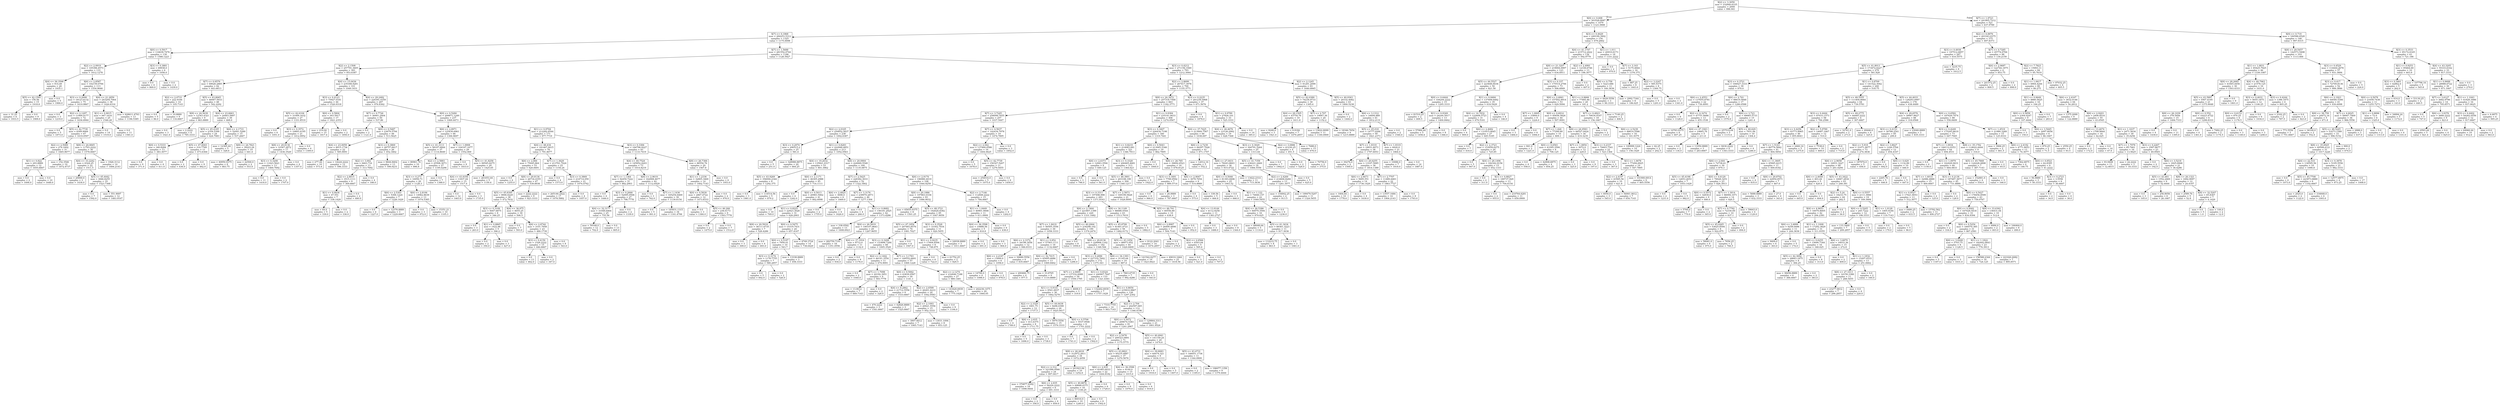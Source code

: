 digraph Tree {
node [shape=box] ;
0 [label="X[2] <= 3.3059\nmse = 332840.6335\nsamples = 2000\nvalue = 996.941"] ;
1 [label="X[0] <= 0.608\nmse = 303528.8087\nsamples = 1479\nvalue = 1123.3908"] ;
0 -> 1 [labeldistance=2.5, labelangle=45, headlabel="True"] ;
2 [label="X[7] <= 0.1868\nmse = 284253.5312\nsamples = 1325\nvalue = 1175.0098"] ;
1 -> 2 ;
3 [label="X[0] <= 0.5917\nmse = 116639.7476\nsamples = 139\nvalue = 1588.1223"] ;
2 -> 3 ;
4 [label="X[2] <= 2.0919\nmse = 105396.4573\nsamples = 133\nvalue = 1612.1278"] ;
3 -> 4 ;
5 [label="X[4] <= 36.3598\nmse = 914.49\nsamples = 20\nvalue = 1935.1"] ;
4 -> 5 ;
6 [label="X[5] <= 42.1595\nmse = 156.56\nsamples = 15\nvalue = 1918.8"] ;
5 -> 6 ;
7 [label="mse = 31.25\nsamples = 6\nvalue = 1933.5"] ;
6 -> 7 ;
8 [label="mse = 0.0\nsamples = 9\nvalue = 1909.0"] ;
6 -> 8 ;
9 [label="mse = 0.0\nsamples = 5\nvalue = 1984.0"] ;
5 -> 9 ;
10 [label="X[6] <= 2.8587\nmse = 102159.0784\nsamples = 113\nvalue = 1554.9646"] ;
4 -> 10 ;
11 [label="X[3] <= 0.2008\nmse = 18123.6132\nsamples = 75\nvalue = 1619.9867"] ;
10 -> 11 ;
12 [label="mse = 0.0\nsamples = 3\nvalue = 1219.0"] ;
11 -> 12 ;
13 [label="X[2] <= 2.1297\nmse = 11900.0177\nsamples = 72\nvalue = 1636.6944"] ;
11 -> 13 ;
14 [label="mse = 0.0\nsamples = 5\nvalue = 1873.0"] ;
13 -> 14 ;
15 [label="X[5] <= 42.7739\nmse = 8309.9069\nsamples = 67\nvalue = 1619.0597"] ;
13 -> 15 ;
16 [label="X[2] <= 2.5089\nmse = 274.1602\nsamples = 31\nvalue = 1665.9677"] ;
15 -> 16 ;
17 [label="X[1] <= 0.822\nmse = 293.8889\nsamples = 12\nvalue = 1655.6667"] ;
16 -> 17 ;
18 [label="mse = 0.0\nsamples = 2\nvalue = 1694.0"] ;
17 -> 18 ;
19 [label="mse = 0.0\nsamples = 10\nvalue = 1648.0"] ;
17 -> 19 ;
20 [label="mse = 152.3546\nsamples = 19\nvalue = 1672.4737"] ;
16 -> 20 ;
21 [label="X[8] <= 24.0845\nmse = 11703.2222\nsamples = 36\nvalue = 1578.6667"] ;
15 -> 21 ;
22 [label="X[4] <= 33.2242\nmse = 6324.25\nsamples = 22\nvalue = 1511.5"] ;
21 -> 22 ;
23 [label="mse = 20000.0\nsamples = 3\nvalue = 1434.0"] ;
22 -> 23 ;
24 [label="X[5] <= 45.4042\nmse = 3066.8255\nsamples = 19\nvalue = 1523.7368"] ;
22 -> 24 ;
25 [label="mse = 0.0\nsamples = 7\nvalue = 1592.0"] ;
24 -> 25 ;
26 [label="mse = 551.9097\nsamples = 12\nvalue = 1483.9167"] ;
24 -> 26 ;
27 [label="mse = 1926.3112\nsamples = 14\nvalue = 1684.2143"] ;
21 -> 27 ;
28 [label="X[4] <= 21.2859\nmse = 243204.7064\nsamples = 38\nvalue = 1426.6316"] ;
10 -> 28 ;
29 [label="X[1] <= 0.9015\nmse = 947.1616\nsamples = 25\nvalue = 1546.28"] ;
28 -> 29 ;
30 [label="mse = 0.0\nsamples = 14\nvalue = 1519.0"] ;
29 -> 30 ;
31 [label="mse = 0.0\nsamples = 11\nvalue = 1581.0"] ;
29 -> 31 ;
32 [label="mse = 628611.4793\nsamples = 13\nvalue = 1196.5385"] ;
28 -> 32 ;
33 [label="X[3] <= 0.3881\nmse = 69938.0\nsamples = 6\nvalue = 1056.0"] ;
3 -> 33 ;
34 [label="mse = 0.0\nsamples = 4\nvalue = 869.0"] ;
33 -> 34 ;
35 [label="mse = 0.0\nsamples = 2\nvalue = 1430.0"] ;
33 -> 35 ;
36 [label="X[7] <= 1.5688\nmse = 281552.0744\nsamples = 1186\nvalue = 1126.5927"] ;
2 -> 36 ;
37 [label="X[2] <= 2.1508\nmse = 257791.3605\nsamples = 393\nvalue = 953.6387"] ;
36 -> 37 ;
38 [label="X[7] <= 0.9579\nmse = 69026.2885\nsamples = 62\nvalue = 443.6613"] ;
37 -> 38 ;
39 [label="X[2] <= 2.0733\nmse = 222.9184\nsamples = 14\nvalue = 105.7143"] ;
38 -> 39 ;
40 [label="mse = 0.0\nsamples = 5\nvalue = 86.0"] ;
39 -> 40 ;
41 [label="mse = 10.8889\nsamples = 9\nvalue = 116.6667"] ;
39 -> 41 ;
42 [label="X[5] <= 43.8065\nmse = 46067.5933\nsamples = 48\nvalue = 542.2292"] ;
38 -> 42 ;
43 [label="X[8] <= 24.5639\nmse = 12343.4321\nsamples = 9\nvalue = 863.8889"] ;
42 -> 43 ;
44 [label="mse = 0.0\nsamples = 3\nvalue = 1021.0"] ;
43 -> 44 ;
45 [label="mse = 2.2222\nsamples = 6\nvalue = 785.3333"] ;
43 -> 45 ;
46 [label="X[4] <= 23.6663\nmse = 24463.5897\nsamples = 39\nvalue = 468.0"] ;
42 -> 46 ;
47 [label="X[5] <= 45.4185\nmse = 2354.5399\nsamples = 24\nvalue = 424.7083"] ;
46 -> 47 ;
48 [label="X[0] <= 0.5333\nmse = 340.8284\nsamples = 13\nvalue = 383.3077"] ;
47 -> 48 ;
49 [label="mse = 0.0\nsamples = 9\nvalue = 371.0"] ;
48 -> 49 ;
50 [label="mse = 0.0\nsamples = 4\nvalue = 411.0"] ;
48 -> 50 ;
51 [label="X[5] <= 47.6043\nmse = 314.7769\nsamples = 11\nvalue = 473.6364"] ;
47 -> 51 ;
52 [label="mse = 0.0\nsamples = 2\nvalue = 436.0"] ;
51 -> 52 ;
53 [label="mse = 0.0\nsamples = 9\nvalue = 482.0"] ;
51 -> 53 ;
54 [label="X[6] <= 2.1733\nmse = 52041.5289\nsamples = 15\nvalue = 537.2667"] ;
46 -> 54 ;
55 [label="mse = 12365.44\nsamples = 5\nvalue = 328.6"] ;
54 -> 55 ;
56 [label="X[8] <= 24.7821\nmse = 39223.24\nsamples = 10\nvalue = 641.6"] ;
54 -> 56 ;
57 [label="mse = 40950.9375\nsamples = 8\nvalue = 663.75"] ;
56 -> 57 ;
58 [label="mse = 22500.0\nsamples = 2\nvalue = 553.0"] ;
56 -> 58 ;
59 [label="X[4] <= 15.0436\nmse = 235308.9281\nsamples = 331\nvalue = 1049.1631"] ;
37 -> 59 ;
60 [label="X[3] <= 0.4123\nmse = 75927.0181\nsamples = 44\nvalue = 1520.9318"] ;
59 -> 60 ;
61 [label="X[5] <= 42.6104\nmse = 31009.1632\nsamples = 27\nvalue = 1331.8519"] ;
60 -> 61 ;
62 [label="mse = 0.0\nsamples = 6\nvalue = 1051.0"] ;
61 -> 62 ;
63 [label="X[3] <= 0.3572\nmse = 10893.4195\nsamples = 21\nvalue = 1412.0952"] ;
61 -> 63 ;
64 [label="X[8] <= 29.8136\nmse = 10367.2872\nsamples = 17\nvalue = 1436.3529"] ;
63 -> 64 ;
65 [label="X[3] <= 0.3208\nmse = 11023.5621\nsamples = 13\nvalue = 1460.7692"] ;
64 -> 65 ;
66 [label="mse = 0.0\nsamples = 11\nvalue = 1416.0"] ;
65 -> 66 ;
67 [label="mse = 0.0\nsamples = 2\nvalue = 1707.0"] ;
65 -> 67 ;
68 [label="mse = 0.0\nsamples = 4\nvalue = 1357.0"] ;
64 -> 68 ;
69 [label="mse = 0.0\nsamples = 4\nvalue = 1309.0"] ;
63 -> 69 ;
70 [label="X[0] <= 0.5804\nmse = 303.5917\nsamples = 17\nvalue = 1821.2353"] ;
60 -> 70 ;
71 [label="mse = 219.04\nsamples = 15\nvalue = 1817.4"] ;
70 -> 71 ;
72 [label="mse = 0.0\nsamples = 2\nvalue = 1850.0"] ;
70 -> 72 ;
73 [label="X[4] <= 29.2482\nmse = 220391.0359\nsamples = 287\nvalue = 976.8362"] ;
59 -> 73 ;
74 [label="X[7] <= 0.7726\nmse = 36901.2404\nsamples = 50\nvalue = 537.86"] ;
73 -> 74 ;
75 [label="mse = 0.0\nsamples = 2\nvalue = 1121.0"] ;
74 -> 75 ;
76 [label="X[0] <= 0.5487\nmse = 23679.5794\nsamples = 48\nvalue = 513.5625"] ;
74 -> 76 ;
77 [label="X[4] <= 23.0059\nmse = 8015.1736\nsamples = 22\nvalue = 585.9091"] ;
76 -> 77 ;
78 [label="mse = 277.44\nsamples = 10\nvalue = 573.4"] ;
77 -> 78 ;
79 [label="mse = 14224.2222\nsamples = 12\nvalue = 596.3333"] ;
77 -> 79 ;
80 [label="X[3] <= 0.3869\nmse = 28757.8417\nsamples = 26\nvalue = 452.3462"] ;
76 -> 80 ;
81 [label="X[2] <= 3.002\nmse = 9463.716\nsamples = 13\nvalue = 313.7692"] ;
80 -> 81 ;
82 [label="X[2] <= 2.8815\nmse = 3515.1111\nsamples = 9\nvalue = 369.6667"] ;
81 -> 82 ;
83 [label="X[1] <= 0.9436\nmse = 47.551\nsamples = 7\nvalue = 338.1429"] ;
82 -> 83 ;
84 [label="mse = 64.0\nsamples = 5\nvalue = 339.0"] ;
83 -> 84 ;
85 [label="mse = 0.0\nsamples = 2\nvalue = 336.0"] ;
83 -> 85 ;
86 [label="mse = 0.0\nsamples = 2\nvalue = 480.0"] ;
82 -> 86 ;
87 [label="mse = 0.0\nsamples = 4\nvalue = 188.0"] ;
81 -> 87 ;
88 [label="mse = 9644.8402\nsamples = 13\nvalue = 590.9231"] ;
80 -> 88 ;
89 [label="X[0] <= 0.5284\nmse = 209871.1249\nsamples = 237\nvalue = 1069.4473"] ;
73 -> 89 ;
90 [label="X[6] <= 2.8971\nmse = 125430.6961\nsamples = 66\nvalue = 1306.9697"] ;
89 -> 90 ;
91 [label="X[5] <= 41.3113\nmse = 58107.6844\nsamples = 37\nvalue = 1114.8649"] ;
90 -> 91 ;
92 [label="mse = 80961.76\nsamples = 10\nvalue = 896.8"] ;
91 -> 92 ;
93 [label="X[2] <= 2.5883\nmse = 25508.3073\nsamples = 27\nvalue = 1195.6296"] ;
91 -> 93 ;
94 [label="X[3] <= 0.273\nmse = 16950.71\nsamples = 20\nvalue = 1128.3"] ;
93 -> 94 ;
95 [label="X[6] <= 2.5303\nmse = 5306.1224\nsamples = 7\nvalue = 1228.1429"] ;
94 -> 95 ;
96 [label="mse = 0.0\nsamples = 4\nvalue = 1227.0"] ;
95 -> 96 ;
97 [label="mse = 12376.8889\nsamples = 3\nvalue = 1229.6667"] ;
95 -> 97 ;
98 [label="X[6] <= 2.8106\nmse = 14962.8639\nsamples = 13\nvalue = 1074.5385"] ;
94 -> 98 ;
99 [label="mse = 0.0\nsamples = 3\nvalue = 972.0"] ;
98 -> 99 ;
100 [label="mse = 15351.21\nsamples = 10\nvalue = 1105.3"] ;
98 -> 100 ;
101 [label="mse = 0.0\nsamples = 7\nvalue = 1388.0"] ;
93 -> 101 ;
102 [label="X[7] <= 1.0908\nmse = 104167.1677\nsamples = 29\nvalue = 1552.069"] ;
90 -> 102 ;
103 [label="mse = 0.0\nsamples = 9\nvalue = 1833.0"] ;
102 -> 103 ;
104 [label="X[5] <= 41.8258\nmse = 99545.6275\nsamples = 20\nvalue = 1425.65"] ;
102 -> 104 ;
105 [label="X[4] <= 43.9356\nmse = 11837.44\nsamples = 15\nvalue = 1517.4"] ;
104 -> 105 ;
106 [label="mse = 0.0\nsamples = 12\nvalue = 1463.0"] ;
105 -> 106 ;
107 [label="mse = 0.0\nsamples = 3\nvalue = 1735.0"] ;
105 -> 107 ;
108 [label="mse = 261653.44\nsamples = 5\nvalue = 1150.4"] ;
104 -> 108 ;
109 [label="X[1] <= 0.9704\nmse = 212282.8544\nsamples = 171\nvalue = 977.7719"] ;
89 -> 109 ;
110 [label="X[4] <= 48.434\nmse = 181467.0015\nsamples = 78\nvalue = 791.8077"] ;
109 -> 110 ;
111 [label="X[6] <= 2.866\nmse = 75045.864\nsamples = 53\nvalue = 620.8491"] ;
110 -> 111 ;
112 [label="mse = 0.0\nsamples = 6\nvalue = 1255.0"] ;
111 -> 112 ;
113 [label="X[8] <= 29.8136\nmse = 26734.4355\nsamples = 47\nvalue = 539.8936"] ;
111 -> 113 ;
114 [label="X[5] <= 45.8395\nmse = 9006.0229\nsamples = 38\nvalue = 472.7632"] ;
113 -> 114 ;
115 [label="X[3] <= 0.3109\nmse = 5047.6875\nsamples = 8\nvalue = 346.25"] ;
114 -> 115 ;
116 [label="mse = 0.0\nsamples = 3\nvalue = 263.0"] ;
115 -> 116 ;
117 [label="X[1] <= 0.8865\nmse = 1422.96\nsamples = 5\nvalue = 396.2"] ;
115 -> 117 ;
118 [label="mse = 0.0\nsamples = 2\nvalue = 350.0"] ;
117 -> 118 ;
119 [label="mse = 0.0\nsamples = 3\nvalue = 427.0"] ;
117 -> 119 ;
120 [label="X[4] <= 36.975\nmse = 4655.25\nsamples = 30\nvalue = 506.5"] ;
114 -> 120 ;
121 [label="mse = 0.0\nsamples = 7\nvalue = 593.0"] ;
120 -> 121 ;
122 [label="X[6] <= 2.8744\nmse = 3101.7958\nsamples = 23\nvalue = 480.1739"] ;
120 -> 122 ;
123 [label="X[3] <= 0.4159\nmse = 1528.2222\nsamples = 15\nvalue = 446.6667"] ;
122 -> 123 ;
124 [label="mse = 0.0\nsamples = 13\nvalue = 462.0"] ;
123 -> 124 ;
125 [label="mse = 0.0\nsamples = 2\nvalue = 347.0"] ;
123 -> 125 ;
126 [label="mse = 0.0\nsamples = 8\nvalue = 543.0"] ;
122 -> 126 ;
127 [label="mse = 2222.2222\nsamples = 9\nvalue = 823.3333"] ;
113 -> 127 ;
128 [label="X[7] <= 1.3629\nmse = 213761.7024\nsamples = 25\nvalue = 1154.24"] ;
110 -> 128 ;
129 [label="mse = 0.0\nsamples = 4\nvalue = 1573.0"] ;
128 -> 129 ;
130 [label="X[3] <= 0.3869\nmse = 214714.059\nsamples = 21\nvalue = 1074.4762"] ;
128 -> 130 ;
131 [label="mse = 265146.2422\nsamples = 17\nvalue = 1078.5882"] ;
130 -> 131 ;
132 [label="mse = 0.0\nsamples = 4\nvalue = 1057.0"] ;
130 -> 132 ;
133 [label="X[3] <= 0.3384\nmse = 184796.9227\nsamples = 93\nvalue = 1133.7419"] ;
109 -> 133 ;
134 [label="X[4] <= 40.7524\nmse = 145952.4203\nsamples = 73\nvalue = 1014.8219"] ;
133 -> 134 ;
135 [label="X[7] <= 1.1364\nmse = 92450.7222\nsamples = 31\nvalue = 882.2903"] ;
134 -> 135 ;
136 [label="mse = 0.0\nsamples = 4\nvalue = 1446.0"] ;
135 -> 136 ;
137 [label="X[3] <= 0.2666\nmse = 52095.9506\nsamples = 27\nvalue = 798.7778"] ;
135 -> 137 ;
138 [label="X[4] <= 32.3177\nmse = 31048.6464\nsamples = 25\nvalue = 755.56"] ;
137 -> 138 ;
139 [label="mse = 59168.0\nsamples = 12\nvalue = 702.0"] ;
138 -> 139 ;
140 [label="mse = 0.0\nsamples = 13\nvalue = 805.0"] ;
138 -> 140 ;
141 [label="mse = 0.0\nsamples = 2\nvalue = 1339.0"] ;
137 -> 141 ;
142 [label="X[6] <= 2.9619\nmse = 162908.4677\nsamples = 42\nvalue = 1112.6429"] ;
134 -> 142 ;
143 [label="mse = 0.0\nsamples = 3\nvalue = 762.0"] ;
142 -> 143 ;
144 [label="X[7] <= 1.1436\nmse = 165254.6469\nsamples = 39\nvalue = 1139.6154"] ;
142 -> 144 ;
145 [label="mse = 0.0\nsamples = 5\nvalue = 991.0"] ;
144 -> 145 ;
146 [label="mse = 185831.1315\nsamples = 34\nvalue = 1161.4706"] ;
144 -> 146 ;
147 [label="X[8] <= 26.7366\nmse = 86554.76\nsamples = 20\nvalue = 1567.8"] ;
133 -> 147 ;
148 [label="X[1] <= 1.2336\nmse = 32805.3469\nsamples = 14\nvalue = 1402.7143"] ;
147 -> 148 ;
149 [label="X[0] <= 0.5839\nmse = 2867.4722\nsamples = 12\nvalue = 1473.8333"] ;
148 -> 149 ;
150 [label="mse = 0.0\nsamples = 3\nvalue = 1384.0"] ;
149 -> 150 ;
151 [label="X[5] <= 46.266\nmse = 236.6173\nsamples = 9\nvalue = 1503.7778"] ;
149 -> 151 ;
152 [label="mse = 0.0\nsamples = 2\nvalue = 1475.0"] ;
151 -> 152 ;
153 [label="mse = 0.0\nsamples = 7\nvalue = 1512.0"] ;
151 -> 153 ;
154 [label="mse = 0.0\nsamples = 2\nvalue = 976.0"] ;
148 -> 154 ;
155 [label="mse = 0.0\nsamples = 6\nvalue = 1953.0"] ;
147 -> 155 ;
156 [label="X[3] <= 0.4212\nmse = 271156.1949\nsamples = 793\nvalue = 1212.3064"] ;
36 -> 156 ;
157 [label="X[2] <= 2.8699\nmse = 267417.3978\nsamples = 700\nvalue = 1155.3771"] ;
156 -> 157 ;
158 [label="X[8] <= 24.3972\nmse = 257318.7568\nsamples = 663\nvalue = 1182.3771"] ;
157 -> 158 ;
159 [label="X[7] <= 3.7245\nmse = 258099.7655\nsamples = 257\nvalue = 1037.5447"] ;
158 -> 159 ;
160 [label="X[2] <= 2.0165\nmse = 250852.5837\nsamples = 238\nvalue = 1002.6387"] ;
159 -> 160 ;
161 [label="X[3] <= 0.2974\nmse = 290515.2\nsamples = 25\nvalue = 581.6"] ;
160 -> 161 ;
162 [label="mse = 0.0\nsamples = 5\nvalue = 251.0"] ;
161 -> 162 ;
163 [label="mse = 328988.8875\nsamples = 20\nvalue = 664.25"] ;
161 -> 163 ;
164 [label="X[1] <= 0.8283\nmse = 222948.4851\nsamples = 213\nvalue = 1052.0563"] ;
160 -> 164 ;
165 [label="X[4] <= 19.2632\nmse = 135921.0317\nsamples = 53\nvalue = 801.3962"] ;
164 -> 165 ;
166 [label="X[5] <= 43.9269\nmse = 356094.2344\nsamples = 8\nvalue = 1292.375"] ;
165 -> 166 ;
167 [label="mse = 0.0\nsamples = 3\nvalue = 1981.0"] ;
166 -> 167 ;
168 [label="mse = 114514.56\nsamples = 5\nvalue = 879.2"] ;
166 -> 168 ;
169 [label="X[6] <= 2.1171\nmse = 46305.2988\nsamples = 45\nvalue = 714.1111"] ;
165 -> 169 ;
170 [label="mse = 0.0\nsamples = 4\nvalue = 1242.0"] ;
169 -> 170 ;
171 [label="X[0] <= 0.5013\nmse = 20983.5062\nsamples = 41\nvalue = 662.6098"] ;
169 -> 171 ;
172 [label="mse = 0.0\nsamples = 10\nvalue = 769.0"] ;
171 -> 172 ;
173 [label="X[1] <= 0.8225\nmse = 22923.3028\nsamples = 31\nvalue = 628.2903"] ;
171 -> 173 ;
174 [label="X[8] <= 20.5918\nmse = 36111.6735\nsamples = 7\nvalue = 528.4286"] ;
173 -> 174 ;
175 [label="mse = 0.0\nsamples = 3\nvalue = 309.0"] ;
174 -> 175 ;
176 [label="mse = 0.0\nsamples = 4\nvalue = 693.0"] ;
174 -> 176 ;
177 [label="X[0] <= 0.5475\nmse = 15319.7431\nsamples = 24\nvalue = 657.4167"] ;
173 -> 177 ;
178 [label="X[0] <= 0.5187\nmse = 7950.01\nsamples = 10\nvalue = 543.7"] ;
177 -> 178 ;
179 [label="X[3] <= 0.3174\nmse = 1178.7755\nsamples = 7\nvalue = 580.2857"] ;
178 -> 179 ;
180 [label="mse = 0.0\nsamples = 5\nvalue = 602.0"] ;
179 -> 180 ;
181 [label="mse = 0.0\nsamples = 2\nvalue = 526.0"] ;
179 -> 181 ;
182 [label="mse = 13338.8889\nsamples = 3\nvalue = 458.3333"] ;
178 -> 182 ;
183 [label="mse = 4749.3724\nsamples = 14\nvalue = 738.6429"] ;
177 -> 183 ;
184 [label="X[8] <= 20.0904\nmse = 224069.5548\nsamples = 160\nvalue = 1135.0875"] ;
164 -> 184 ;
185 [label="X[7] <= 2.5425\nmse = 228382.3033\nsamples = 52\nvalue = 1322.3462"] ;
184 -> 185 ;
186 [label="X[6] <= 2.4825\nmse = 3698.0\nsamples = 6\nvalue = 1669.0"] ;
185 -> 186 ;
187 [label="mse = 0.0\nsamples = 2\nvalue = 1755.0"] ;
186 -> 187 ;
188 [label="mse = 0.0\nsamples = 4\nvalue = 1626.0"] ;
186 -> 188 ;
189 [label="X[7] <= 3.3176\nmse = 239970.2873\nsamples = 46\nvalue = 1277.1304"] ;
185 -> 189 ;
190 [label="mse = 0.0\nsamples = 4\nvalue = 266.0"] ;
189 -> 190 ;
191 [label="X[1] <= 0.8682\nmse = 156181.2925\nsamples = 42\nvalue = 1373.4286"] ;
189 -> 191 ;
192 [label="mse = 338.0592\nsamples = 13\nvalue = 1608.6923"] ;
191 -> 192 ;
193 [label="X[4] <= 26.5919\nmse = 190107.9643\nsamples = 29\nvalue = 1267.9655"] ;
191 -> 193 ;
194 [label="mse = 282759.7191\nsamples = 18\nvalue = 1351.0556"] ;
193 -> 194 ;
195 [label="X[4] <= 37.1916\nmse = 8712.0\nsamples = 11\nvalue = 1132.0"] ;
193 -> 195 ;
196 [label="mse = 0.0\nsamples = 2\nvalue = 934.0"] ;
195 -> 196 ;
197 [label="mse = 0.0\nsamples = 9\nvalue = 1176.0"] ;
195 -> 197 ;
198 [label="X[6] <= 2.9174\nmse = 196980.4019\nsamples = 108\nvalue = 1044.9259"] ;
184 -> 198 ;
199 [label="X[8] <= 20.1886\nmse = 197863.0336\nsamples = 93\nvalue = 1086.9032"] ;
198 -> 199 ;
200 [label="mse = 65655.9375\nsamples = 8\nvalue = 1501.25"] ;
199 -> 200 ;
201 [label="X[5] <= 48.3721\nmse = 192626.8382\nsamples = 85\nvalue = 1047.9059"] ;
199 -> 201 ;
202 [label="X[5] <= 47.1854\nmse = 207483.8576\nsamples = 74\nvalue = 1081.7027"] ;
201 -> 202 ;
203 [label="X[3] <= 0.3208\nmse = 153896.7284\nsamples = 68\nvalue = 1005.3529"] ;
202 -> 203 ;
204 [label="X[2] <= 2.1442\nmse = 46141.3554\nsamples = 11\nvalue = 674.9091"] ;
203 -> 204 ;
205 [label="mse = 0.0\nsamples = 2\nvalue = 1040.0"] ;
204 -> 205 ;
206 [label="X[7] <= 1.7098\nmse = 20192.3951\nsamples = 9\nvalue = 593.7778"] ;
204 -> 206 ;
207 [label="mse = 13.0612\nsamples = 7\nvalue = 669.7143"] ;
206 -> 207 ;
208 [label="mse = 0.0\nsamples = 2\nvalue = 328.0"] ;
206 -> 208 ;
209 [label="X[7] <= 3.1783\nmse = 149552.6691\nsamples = 57\nvalue = 1069.1228"] ;
203 -> 209 ;
210 [label="X[0] <= 0.5062\nmse = 63830.9567\nsamples = 30\nvalue = 1141.1"] ;
209 -> 210 ;
211 [label="X[4] <= 8.2862\nmse = 21712.5556\nsamples = 6\nvalue = 1533.6667"] ;
210 -> 211 ;
212 [label="mse = 470.2222\nsamples = 3\nvalue = 1541.6667"] ;
211 -> 212 ;
213 [label="mse = 42826.8889\nsamples = 3\nvalue = 1525.6667"] ;
211 -> 213 ;
214 [label="X[2] <= 2.6599\nmse = 26201.6233\nsamples = 24\nvalue = 1042.9583"] ;
210 -> 214 ;
215 [label="X[2] <= 2.1093\nmse = 20021.5556\nsamples = 15\nvalue = 952.3333"] ;
214 -> 215 ;
216 [label="mse = 3907.0612\nsamples = 7\nvalue = 1065.7143"] ;
215 -> 216 ;
217 [label="mse = 13031.1094\nsamples = 8\nvalue = 853.125"] ;
215 -> 217 ;
218 [label="mse = 0.0\nsamples = 9\nvalue = 1194.0"] ;
214 -> 218 ;
219 [label="X[2] <= 2.1274\nmse = 232646.7188\nsamples = 27\nvalue = 989.1481"] ;
209 -> 219 ;
220 [label="mse = 143420.6939\nsamples = 7\nvalue = 775.1429"] ;
219 -> 220 ;
221 [label="mse = 242236.1475\nsamples = 20\nvalue = 1064.05"] ;
219 -> 221 ;
222 [label="mse = 0.0\nsamples = 6\nvalue = 1947.0"] ;
202 -> 222 ;
223 [label="X[3] <= 0.3528\nmse = 33302.7934\nsamples = 11\nvalue = 820.5455"] ;
201 -> 223 ;
224 [label="X[1] <= 0.9235\nmse = 17604.8594\nsamples = 8\nvalue = 748.875"] ;
223 -> 224 ;
225 [label="mse = 0.0\nsamples = 6\nvalue = 722.0"] ;
224 -> 225 ;
226 [label="mse = 61752.25\nsamples = 2\nvalue = 829.5"] ;
224 -> 226 ;
227 [label="mse = 24938.8889\nsamples = 3\nvalue = 1011.6667"] ;
223 -> 227 ;
228 [label="X[2] <= 2.7146\nmse = 112848.2222\nsamples = 15\nvalue = 784.6667"] ;
198 -> 228 ;
229 [label="X[1] <= 1.0449\nmse = 40901.9008\nsamples = 11\nvalue = 611.0909"] ;
228 -> 229 ;
230 [label="X[4] <= 36.3598\nmse = 10888.56\nsamples = 5\nvalue = 818.8"] ;
229 -> 230 ;
231 [label="mse = 0.0\nsamples = 2\nvalue = 691.0"] ;
230 -> 231 ;
232 [label="mse = 0.0\nsamples = 3\nvalue = 904.0"] ;
230 -> 232 ;
233 [label="mse = 0.0\nsamples = 6\nvalue = 438.0"] ;
229 -> 233 ;
234 [label="mse = 0.0\nsamples = 4\nvalue = 1262.0"] ;
228 -> 234 ;
235 [label="X[7] <= 4.5637\nmse = 142434.7978\nsamples = 19\nvalue = 1474.7895"] ;
159 -> 235 ;
236 [label="X[2] <= 2.042\nmse = 137460.0586\nsamples = 16\nvalue = 1404.0625"] ;
235 -> 236 ;
237 [label="mse = 0.0\nsamples = 5\nvalue = 1678.0"] ;
236 -> 237 ;
238 [label="X[5] <= 42.7739\nmse = 150327.5207\nsamples = 11\nvalue = 1279.5455"] ;
236 -> 238 ;
239 [label="mse = 254016.0\nsamples = 5\nvalue = 1075.0"] ;
238 -> 239 ;
240 [label="mse = 0.0\nsamples = 6\nvalue = 1450.0"] ;
238 -> 240 ;
241 [label="mse = 0.0\nsamples = 3\nvalue = 1852.0"] ;
235 -> 241 ;
242 [label="X[1] <= 0.9384\nmse = 235141.0633\nsamples = 406\nvalue = 1274.0567"] ;
158 -> 242 ;
243 [label="X[3] <= 0.3407\nmse = 226434.7198\nsamples = 340\nvalue = 1319.7441"] ;
242 -> 243 ;
244 [label="X[1] <= 0.8219\nmse = 214083.081\nsamples = 321\nvalue = 1346.7913"] ;
243 -> 244 ;
245 [label="X[6] <= 2.6373\nmse = 12943.3594\nsamples = 8\nvalue = 649.125"] ;
244 -> 245 ;
246 [label="mse = 0.0\nsamples = 3\nvalue = 796.0"] ;
245 -> 246 ;
247 [label="mse = 0.0\nsamples = 5\nvalue = 561.0"] ;
245 -> 247 ;
248 [label="X[3] <= 0.3328\nmse = 206465.4681\nsamples = 313\nvalue = 1364.623"] ;
244 -> 248 ;
249 [label="X[5] <= 48.3901\nmse = 203108.199\nsamples = 304\nvalue = 1348.1217"] ;
248 -> 249 ;
250 [label="X[3] <= 0.3311\nmse = 197496.998\nsamples = 283\nvalue = 1371.8163"] ;
249 -> 250 ;
251 [label="X[6] <= 2.7464\nmse = 221807.1399\nsamples = 220\nvalue = 1331.1682"] ;
250 -> 251 ;
252 [label="X[7] <= 1.8419\nmse = 56505.3556\nsamples = 30\nvalue = 1058.3333"] ;
251 -> 252 ;
253 [label="X[6] <= 2.3372\nmse = 34198.3056\nsamples = 12\nvalue = 946.8333"] ;
252 -> 253 ;
254 [label="X[6] <= 2.2187\nmse = 13000.0\nsamples = 6\nvalue = 1058.0"] ;
253 -> 254 ;
255 [label="mse = 14700.0\nsamples = 4\nvalue = 1098.0"] ;
254 -> 255 ;
256 [label="mse = 0.0\nsamples = 2\nvalue = 978.0"] ;
254 -> 256 ;
257 [label="mse = 30680.5556\nsamples = 6\nvalue = 835.6667"] ;
253 -> 257 ;
258 [label="X[1] <= 0.852\nmse = 57563.1111\nsamples = 18\nvalue = 1132.6667"] ;
252 -> 258 ;
259 [label="X[4] <= 32.7415\nmse = 65495.6686\nsamples = 13\nvalue = 1069.8462"] ;
258 -> 259 ;
260 [label="mse = 200466.75\nsamples = 4\nvalue = 977.5"] ;
259 -> 260 ;
261 [label="mse = 33.8765\nsamples = 9\nvalue = 1110.8889"] ;
259 -> 261 ;
262 [label="mse = 0.0\nsamples = 5\nvalue = 1296.0"] ;
258 -> 262 ;
263 [label="X[5] <= 40.2064\nmse = 234298.102\nsamples = 190\nvalue = 1374.2474"] ;
251 -> 263 ;
264 [label="mse = 0.0\nsamples = 8\nvalue = 1959.0"] ;
263 -> 264 ;
265 [label="X[8] <= 29.8136\nmse = 228906.1162\nsamples = 182\nvalue = 1348.544"] ;
263 -> 265 ;
266 [label="X[3] <= 0.2896\nmse = 227332.7602\nsamples = 172\nvalue = 1375.343"] ;
265 -> 266 ;
267 [label="X[7] <= 2.9495\nmse = 137332.6088\nsamples = 39\nvalue = 1559.1795"] ;
266 -> 267 ;
268 [label="X[1] <= 0.9141\nmse = 9541.6937\nsamples = 36\nvalue = 1662.5278"] ;
267 -> 268 ;
269 [label="X[2] <= 2.3329\nmse = 1601.75\nsamples = 12\nvalue = 1737.5"] ;
268 -> 269 ;
270 [label="mse = 0.0\nsamples = 4\nvalue = 1789.0"] ;
269 -> 270 ;
271 [label="X[6] <= 2.835\nmse = 413.4375\nsamples = 8\nvalue = 1711.75"] ;
269 -> 271 ;
272 [label="mse = 0.0\nsamples = 5\nvalue = 1696.0"] ;
271 -> 272 ;
273 [label="mse = 0.0\nsamples = 3\nvalue = 1738.0"] ;
271 -> 273 ;
274 [label="X[5] <= 44.6438\nmse = 9296.0399\nsamples = 24\nvalue = 1625.0417"] ;
268 -> 274 ;
275 [label="mse = 5979.5556\nsamples = 15\nvalue = 1579.3333"] ;
274 -> 275 ;
276 [label="X[0] <= 0.5706\nmse = 5537.9506\nsamples = 9\nvalue = 1701.2222"] ;
274 -> 276 ;
277 [label="mse = 0.0\nsamples = 7\nvalue = 1741.0"] ;
276 -> 277 ;
278 [label="mse = 0.0\nsamples = 2\nvalue = 1562.0"] ;
276 -> 278 ;
279 [label="mse = 4608.0\nsamples = 3\nvalue = 319.0"] ;
267 -> 279 ;
280 [label="X[1] <= 0.8324\nmse = 240907.7647\nsamples = 133\nvalue = 1321.4361"] ;
266 -> 280 ;
281 [label="mse = 132262.6939\nsamples = 7\nvalue = 1757.1429"] ;
280 -> 281 ;
282 [label="X[1] <= 0.8654\nmse = 235810.9867\nsamples = 126\nvalue = 1297.2302"] ;
280 -> 282 ;
283 [label="mse = 7310.7755\nsamples = 14\nvalue = 903.7143"] ;
282 -> 283 ;
284 [label="X[2] <= 2.704\nmse = 242597.065\nsamples = 112\nvalue = 1346.4196"] ;
282 -> 284 ;
285 [label="X[0] <= 0.5072\nmse = 209674.5383\nsamples = 91\nvalue = 1241.2967"] ;
284 -> 285 ;
286 [label="X[2] <= 2.5478\nmse = 209323.0891\nsamples = 71\nvalue = 1175.5775"] ;
285 -> 286 ;
287 [label="X[8] <= 26.2618\nmse = 312972.2811\nsamples = 34\nvalue = 1072.2059"] ;
286 -> 287 ;
288 [label="X[2] <= 2.312\nmse = 323366.9566\nsamples = 24\nvalue = 997.0417"] ;
287 -> 288 ;
289 [label="mse = 370877.8302\nsamples = 18\nvalue = 1098.9444"] ;
288 -> 289 ;
290 [label="X[6] <= 2.835\nmse = 56224.2222\nsamples = 6\nvalue = 691.3333"] ;
288 -> 290 ;
291 [label="mse = 0.0\nsamples = 2\nvalue = 356.0"] ;
290 -> 291 ;
292 [label="mse = 0.0\nsamples = 4\nvalue = 859.0"] ;
290 -> 292 ;
293 [label="mse = 241923.84\nsamples = 10\nvalue = 1252.6"] ;
287 -> 293 ;
294 [label="X[5] <= 43.8821\nmse = 95235.4887\nsamples = 37\nvalue = 1270.5676"] ;
286 -> 294 ;
295 [label="X[6] <= 2.835\nmse = 81083.6033\nsamples = 22\nvalue = 1444.8182"] ;
294 -> 295 ;
296 [label="X[5] <= 40.8876\nmse = 69848.4375\nsamples = 16\nvalue = 1338.25"] ;
295 -> 296 ;
297 [label="mse = 86016.0\nsamples = 10\nvalue = 1240.0"] ;
296 -> 297 ;
298 [label="mse = 0.0\nsamples = 6\nvalue = 1502.0"] ;
296 -> 298 ;
299 [label="mse = 0.0\nsamples = 6\nvalue = 1729.0"] ;
295 -> 299 ;
300 [label="X[4] <= 36.3598\nmse = 6144.0\nsamples = 15\nvalue = 1015.0"] ;
294 -> 300 ;
301 [label="mse = 0.0\nsamples = 9\nvalue = 1079.0"] ;
300 -> 301 ;
302 [label="mse = 0.0\nsamples = 6\nvalue = 919.0"] ;
300 -> 302 ;
303 [label="X[5] <= 40.4941\nmse = 141159.24\nsamples = 20\nvalue = 1474.6"] ;
285 -> 303 ;
304 [label="X[4] <= 39.8083\nmse = 64474.321\nsamples = 9\nvalue = 1634.1111"] ;
303 -> 304 ;
305 [label="mse = 0.0\nsamples = 4\nvalue = 1918.0"] ;
304 -> 305 ;
306 [label="mse = 0.0\nsamples = 5\nvalue = 1407.0"] ;
304 -> 306 ;
307 [label="X[5] <= 43.4731\nmse = 166051.1736\nsamples = 11\nvalue = 1344.0909"] ;
303 -> 307 ;
308 [label="mse = 0.0\nsamples = 2\nvalue = 1185.0"] ;
307 -> 308 ;
309 [label="mse = 196077.1358\nsamples = 9\nvalue = 1379.4444"] ;
307 -> 309 ;
310 [label="mse = 129864.3311\nsamples = 21\nvalue = 1801.9524"] ;
284 -> 310 ;
311 [label="X[8] <= 34.1393\nmse = 31145.64\nsamples = 10\nvalue = 887.6"] ;
265 -> 311 ;
312 [label="mse = 7863.6735\nsamples = 7\nvalue = 992.4286"] ;
311 -> 312 ;
313 [label="mse = 0.0\nsamples = 3\nvalue = 643.0"] ;
311 -> 313 ;
314 [label="X[8] <= 34.1149\nmse = 86686.0544\nsamples = 63\nvalue = 1513.7619"] ;
250 -> 314 ;
315 [label="X[5] <= 45.8799\nmse = 81461.6721\nsamples = 58\nvalue = 1482.0172"] ;
314 -> 315 ;
316 [label="X[5] <= 43.1054\nmse = 88973.952\nsamples = 44\nvalue = 1420.8409"] ;
315 -> 316 ;
317 [label="mse = 141542.0277\nsamples = 19\nvalue = 1423.8421"] ;
316 -> 317 ;
318 [label="mse = 49010.1664\nsamples = 25\nvalue = 1418.56"] ;
316 -> 318 ;
319 [label="mse = 9122.2041\nsamples = 14\nvalue = 1674.2857"] ;
315 -> 319 ;
320 [label="mse = 0.0\nsamples = 5\nvalue = 1882.0"] ;
314 -> 320 ;
321 [label="X[7] <= 2.5873\nmse = 169199.5828\nsamples = 21\nvalue = 1028.8095"] ;
249 -> 321 ;
322 [label="X[5] <= 48.791\nmse = 60556.89\nsamples = 10\nvalue = 638.9"] ;
321 -> 322 ;
323 [label="X[6] <= 2.8987\nmse = 26490.4898\nsamples = 7\nvalue = 504.7143"] ;
322 -> 323 ;
324 [label="mse = 0.0\nsamples = 2\nvalue = 278.0"] ;
323 -> 324 ;
325 [label="X[2] <= 2.6566\nmse = 8303.04\nsamples = 5\nvalue = 595.4"] ;
323 -> 325 ;
326 [label="mse = 0.0\nsamples = 3\nvalue = 521.0"] ;
325 -> 326 ;
327 [label="mse = 0.0\nsamples = 2\nvalue = 707.0"] ;
325 -> 327 ;
328 [label="mse = 0.0\nsamples = 3\nvalue = 952.0"] ;
322 -> 328 ;
329 [label="X[4] <= 13.9144\nmse = 4112.9256\nsamples = 11\nvalue = 1383.2727"] ;
321 -> 329 ;
330 [label="mse = 0.0\nsamples = 3\nvalue = 1488.0"] ;
329 -> 330 ;
331 [label="mse = 0.0\nsamples = 8\nvalue = 1344.0"] ;
329 -> 331 ;
332 [label="mse = 0.0\nsamples = 9\nvalue = 1922.0"] ;
248 -> 332 ;
333 [label="X[0] <= 0.5043\nmse = 213945.5346\nsamples = 19\nvalue = 862.7895"] ;
243 -> 333 ;
334 [label="mse = 0.0\nsamples = 3\nvalue = 1844.0"] ;
333 -> 334 ;
335 [label="X[8] <= 26.785\nmse = 39692.6523\nsamples = 16\nvalue = 678.8125"] ;
333 -> 335 ;
336 [label="X[3] <= 0.3491\nmse = 7799.9592\nsamples = 7\nvalue = 889.5714"] ;
335 -> 336 ;
337 [label="mse = 0.0\nsamples = 4\nvalue = 966.0"] ;
336 -> 337 ;
338 [label="mse = 26.8889\nsamples = 3\nvalue = 787.6667"] ;
336 -> 338 ;
339 [label="X[6] <= 2.9047\nmse = 3078.7654\nsamples = 9\nvalue = 514.8889"] ;
335 -> 339 ;
340 [label="mse = 0.0\nsamples = 4\nvalue = 575.0"] ;
339 -> 340 ;
341 [label="mse = 338.56\nsamples = 5\nvalue = 466.8"] ;
339 -> 341 ;
342 [label="X[4] <= 37.7425\nmse = 213844.7567\nsamples = 66\nvalue = 1038.697"] ;
242 -> 342 ;
343 [label="X[6] <= 2.7239\nmse = 84297.7026\nsamples = 41\nvalue = 871.1707"] ;
342 -> 343 ;
344 [label="mse = 12012.16\nsamples = 5\nvalue = 552.2"] ;
343 -> 344 ;
345 [label="X[8] <= 27.0431\nmse = 78243.8603\nsamples = 36\nvalue = 915.4722"] ;
343 -> 345 ;
346 [label="X[0] <= 0.5046\nmse = 81393.8496\nsamples = 25\nvalue = 1003.52"] ;
345 -> 346 ;
347 [label="mse = 0.0\nsamples = 3\nvalue = 666.0"] ;
346 -> 347 ;
348 [label="X[1] <= 1.122\nmse = 74840.157\nsamples = 22\nvalue = 1049.5455"] ;
346 -> 348 ;
349 [label="X[4] <= 26.5386\nmse = 84979.3594\nsamples = 16\nvalue = 979.625"] ;
348 -> 349 ;
350 [label="mse = 48048.64\nsamples = 5\nvalue = 1116.6"] ;
349 -> 350 ;
351 [label="X[5] <= 41.3434\nmse = 89361.3223\nsamples = 11\nvalue = 917.3636"] ;
349 -> 351 ;
352 [label="mse = 112233.75\nsamples = 8\nvalue = 863.5"] ;
351 -> 352 ;
353 [label="mse = 0.0\nsamples = 3\nvalue = 1061.0"] ;
351 -> 353 ;
354 [label="mse = 0.0\nsamples = 6\nvalue = 1236.0"] ;
348 -> 354 ;
355 [label="mse = 13422.2314\nsamples = 11\nvalue = 715.3636"] ;
345 -> 355 ;
356 [label="X[3] <= 0.3029\nmse = 304791.5264\nsamples = 25\nvalue = 1313.44"] ;
342 -> 356 ;
357 [label="X[5] <= 41.7358\nmse = 236221.2469\nsamples = 18\nvalue = 1084.5556"] ;
356 -> 357 ;
358 [label="X[2] <= 2.4269\nmse = 214606.8284\nsamples = 13\nvalue = 1261.3077"] ;
357 -> 358 ;
359 [label="mse = 154842.25\nsamples = 2\nvalue = 913.5"] ;
358 -> 359 ;
360 [label="mse = 199479.5207\nsamples = 11\nvalue = 1324.5455"] ;
358 -> 360 ;
361 [label="mse = 0.0\nsamples = 5\nvalue = 625.0"] ;
357 -> 361 ;
362 [label="mse = 0.0\nsamples = 7\nvalue = 1902.0"] ;
356 -> 362 ;
363 [label="X[3] <= 0.2235\nmse = 201239.5968\nsamples = 37\nvalue = 671.5676"] ;
157 -> 363 ;
364 [label="mse = 0.0\nsamples = 4\nvalue = 1878.0"] ;
363 -> 364 ;
365 [label="X[1] <= 0.9789\nmse = 27826.101\nsamples = 33\nvalue = 525.3333"] ;
363 -> 365 ;
366 [label="X[4] <= 26.4676\nmse = 23126.2992\nsamples = 19\nvalue = 628.7368"] ;
365 -> 366 ;
367 [label="X[2] <= 3.0886\nmse = 41230.25\nsamples = 4\nvalue = 451.5"] ;
366 -> 367 ;
368 [label="mse = 0.0\nsamples = 2\nvalue = 528.0"] ;
367 -> 368 ;
369 [label="mse = 70756.0\nsamples = 2\nvalue = 375.0"] ;
367 -> 369 ;
370 [label="mse = 7688.0\nsamples = 15\nvalue = 676.0"] ;
366 -> 370 ;
371 [label="mse = 0.0\nsamples = 14\nvalue = 385.0"] ;
365 -> 371 ;
372 [label="X[2] <= 2.1245\nmse = 91291.2099\nsamples = 93\nvalue = 1640.8065"] ;
156 -> 372 ;
373 [label="X[5] <= 42.0389\nmse = 74236.9733\nsamples = 30\nvalue = 1305.4"] ;
372 -> 373 ;
374 [label="X[4] <= 29.1505\nmse = 43754.76\nsamples = 10\nvalue = 1611.8"] ;
373 -> 374 ;
375 [label="mse = 9248.0\nsamples = 3\nvalue = 1921.0"] ;
374 -> 375 ;
376 [label="mse = 9.9184\nsamples = 7\nvalue = 1479.2857"] ;
374 -> 376 ;
377 [label="X[7] <= 2.707\nmse = 19067.36\nsamples = 20\nvalue = 1152.2"] ;
373 -> 377 ;
378 [label="mse = 13622.8099\nsamples = 11\nvalue = 1100.0909"] ;
377 -> 378 ;
379 [label="mse = 18346.7654\nsamples = 9\nvalue = 1215.8889"] ;
377 -> 379 ;
380 [label="X[5] <= 40.9363\nmse = 20332.4082\nsamples = 63\nvalue = 1800.5238"] ;
372 -> 380 ;
381 [label="mse = 0.0\nsamples = 2\nvalue = 1444.0"] ;
380 -> 381 ;
382 [label="X[6] <= 3.1312\nmse = 16694.889\nsamples = 61\nvalue = 1812.2131"] ;
380 -> 382 ;
383 [label="X[5] <= 45.018\nmse = 14777.0284\nsamples = 59\nvalue = 1821.2373"] ;
382 -> 383 ;
384 [label="X[7] <= 1.9319\nmse = 18931.6073\nsamples = 38\nvalue = 1797.6053"] ;
383 -> 384 ;
385 [label="mse = 30276.0\nsamples = 2\nvalue = 1500.0"] ;
384 -> 385 ;
386 [label="X[4] <= 20.6255\nmse = 13107.5085\nsamples = 36\nvalue = 1814.1389"] ;
384 -> 386 ;
387 [label="X[6] <= 2.9473\nmse = 5695.551\nsamples = 14\nvalue = 1736.1429"] ;
386 -> 387 ;
388 [label="mse = 1664.64\nsamples = 10\nvalue = 1778.6"] ;
387 -> 388 ;
389 [label="mse = 0.0\nsamples = 4\nvalue = 1630.0"] ;
387 -> 389 ;
390 [label="X[7] <= 2.7707\nmse = 11489.4483\nsamples = 22\nvalue = 1863.7727"] ;
386 -> 390 ;
391 [label="mse = 13557.1684\nsamples = 14\nvalue = 1904.2143"] ;
390 -> 391 ;
392 [label="mse = 0.0\nsamples = 8\nvalue = 1793.0"] ;
390 -> 392 ;
393 [label="X[7] <= 1.9319\nmse = 4420.0\nsamples = 21\nvalue = 1864.0"] ;
383 -> 393 ;
394 [label="mse = 10086.0\nsamples = 7\nvalue = 1818.0"] ;
393 -> 394 ;
395 [label="mse = 0.0\nsamples = 14\nvalue = 1887.0"] ;
393 -> 395 ;
396 [label="mse = 0.0\nsamples = 2\nvalue = 1546.0"] ;
382 -> 396 ;
397 [label="X[3] <= 0.4629\nmse = 249199.3902\nsamples = 154\nvalue = 679.2662"] ;
1 -> 397 ;
398 [label="X[4] <= 41.1747\nmse = 215712.2422\nsamples = 136\nvalue = 592.9779"] ;
397 -> 398 ;
399 [label="X[8] <= 21.3207\nmse = 219004.0997\nsamples = 123\nvalue = 634.6911"] ;
398 -> 399 ;
400 [label="X[5] <= 44.5527\nmse = 223648.8436\nsamples = 50\nvalue = 821.58"] ;
399 -> 400 ;
401 [label="X[0] <= 0.6444\nmse = 104244.2222\nsamples = 15\nvalue = 1295.3333"] ;
400 -> 401 ;
402 [label="mse = 81510.25\nsamples = 2\nvalue = 609.5"] ;
401 -> 402 ;
403 [label="X[1] <= 0.9349\nmse = 24244.5917\nsamples = 13\nvalue = 1400.8462"] ;
401 -> 403 ;
404 [label="mse = 57984.64\nsamples = 5\nvalue = 1456.6"] ;
403 -> 404 ;
405 [label="mse = 0.0\nsamples = 8\nvalue = 1366.0"] ;
403 -> 405 ;
406 [label="X[1] <= 0.9484\nmse = 137408.6482\nsamples = 35\nvalue = 618.5429"] ;
400 -> 406 ;
407 [label="X[4] <= 14.7832\nmse = 122608.5723\nsamples = 31\nvalue = 679.5161"] ;
406 -> 407 ;
408 [label="mse = 0.0\nsamples = 4\nvalue = 909.0"] ;
407 -> 408 ;
409 [label="X[6] <= 2.4682\nmse = 131815.0645\nsamples = 27\nvalue = 645.5185"] ;
407 -> 409 ;
410 [label="mse = 0.0\nsamples = 7\nvalue = 416.0"] ;
409 -> 410 ;
411 [label="X[2] <= 2.3723\nmse = 153059.6275\nsamples = 20\nvalue = 725.85"] ;
409 -> 411 ;
412 [label="mse = 0.0\nsamples = 5\nvalue = 947.0"] ;
411 -> 412 ;
413 [label="X[4] <= 28.1496\nmse = 182342.9156\nsamples = 15\nvalue = 652.1333"] ;
411 -> 413 ;
414 [label="mse = 0.0\nsamples = 2\nvalue = 311.0"] ;
413 -> 414 ;
415 [label="X[1] <= 0.8827\nmse = 189737.929\nsamples = 13\nvalue = 704.6154"] ;
413 -> 415 ;
416 [label="mse = 0.0\nsamples = 2\nvalue = 955.0"] ;
415 -> 416 ;
417 [label="mse = 210764.6281\nsamples = 11\nvalue = 659.0909"] ;
415 -> 417 ;
418 [label="mse = 0.0\nsamples = 4\nvalue = 146.0"] ;
406 -> 418 ;
419 [label="X[3] <= 0.337\nmse = 175514.2706\nsamples = 73\nvalue = 506.6849"] ;
399 -> 419 ;
420 [label="X[6] <= 2.6841\nmse = 157442.8914\nsamples = 53\nvalue = 629.5094"] ;
419 -> 420 ;
421 [label="X[7] <= 1.0005\nmse = 33800.0\nsamples = 9\nvalue = 1224.0"] ;
420 -> 421 ;
422 [label="mse = 0.0\nsamples = 3\nvalue = 1484.0"] ;
421 -> 422 ;
423 [label="mse = 0.0\nsamples = 6\nvalue = 1094.0"] ;
421 -> 423 ;
424 [label="X[0] <= 0.6914\nmse = 95656.5826\nsamples = 44\nvalue = 507.9091"] ;
420 -> 424 ;
425 [label="X[7] <= 1.426\nmse = 77299.89\nsamples = 10\nvalue = 809.1"] ;
424 -> 425 ;
426 [label="mse = 841.0\nsamples = 2\nvalue = 1221.0"] ;
425 -> 426 ;
427 [label="X[0] <= 0.6561\nmse = 43395.3594\nsamples = 8\nvalue = 706.125"] ;
425 -> 427 ;
428 [label="mse = 0.0\nsamples = 4\nvalue = 558.0"] ;
427 -> 428 ;
429 [label="mse = 42908.6875\nsamples = 4\nvalue = 854.25"] ;
427 -> 429 ;
430 [label="X[8] <= 24.9583\nmse = 66527.0424\nsamples = 34\nvalue = 419.3235"] ;
424 -> 430 ;
431 [label="X[7] <= 1.0854\nmse = 3072.0\nsamples = 12\nvalue = 229.0"] ;
430 -> 431 ;
432 [label="mse = 0.0\nsamples = 3\nvalue = 325.0"] ;
431 -> 432 ;
433 [label="mse = 0.0\nsamples = 9\nvalue = 197.0"] ;
431 -> 433 ;
434 [label="X[3] <= 0.2337\nmse = 70603.7541\nsamples = 22\nvalue = 523.1364"] ;
430 -> 434 ;
435 [label="mse = 0.0\nsamples = 3\nvalue = 367.0"] ;
434 -> 435 ;
436 [label="X[1] <= 1.0678\nmse = 77294.6925\nsamples = 19\nvalue = 547.7895"] ;
434 -> 436 ;
437 [label="X[2] <= 2.4197\nmse = 43585.56\nsamples = 10\nvalue = 621.8"] ;
436 -> 437 ;
438 [label="mse = 6050.0\nsamples = 3\nvalue = 545.0"] ;
437 -> 438 ;
439 [label="mse = 56061.0612\nsamples = 7\nvalue = 654.7143"] ;
437 -> 439 ;
440 [label="mse = 101900.6914\nsamples = 9\nvalue = 465.5556"] ;
436 -> 440 ;
441 [label="X[1] <= 0.9666\nmse = 77485.46\nsamples = 20\nvalue = 181.2"] ;
419 -> 441 ;
442 [label="X[7] <= 0.4823\nmse = 79034.9167\nsamples = 18\nvalue = 156.1667"] ;
441 -> 442 ;
443 [label="mse = 0.0\nsamples = 2\nvalue = 110.0"] ;
442 -> 443 ;
444 [label="X[6] <= 2.5239\nmse = 88614.5586\nsamples = 16\nvalue = 161.9375"] ;
442 -> 444 ;
445 [label="mse = 100999.1224\nsamples = 14\nvalue = 156.1429"] ;
444 -> 445 ;
446 [label="mse = 42.25\nsamples = 2\nvalue = 202.5"] ;
444 -> 446 ;
447 [label="mse = 7140.25\nsamples = 2\nvalue = 406.5"] ;
441 -> 447 ;
448 [label="X[2] <= 2.4991\nmse = 12338.6746\nsamples = 13\nvalue = 198.3077"] ;
398 -> 448 ;
449 [label="mse = 0.0\nsamples = 2\nvalue = 407.0"] ;
448 -> 449 ;
450 [label="X[0] <= 0.758\nmse = 5223.686\nsamples = 11\nvalue = 160.3636"] ;
448 -> 450 ;
451 [label="mse = 4429.5556\nsamples = 3\nvalue = 90.3333"] ;
450 -> 451 ;
452 [label="mse = 2992.7344\nsamples = 8\nvalue = 186.625"] ;
450 -> 452 ;
453 [label="X[1] <= 1.011\nmse = 20910.6173\nsamples = 18\nvalue = 1331.2222"] ;
397 -> 453 ;
454 [label="mse = 0.0\nsamples = 2\nvalue = 970.0"] ;
453 -> 454 ;
455 [label="X[7] <= 3.163\nmse = 5175.4844\nsamples = 16\nvalue = 1376.375"] ;
453 -> 455 ;
456 [label="mse = 887.25\nsamples = 8\nvalue = 1443.0"] ;
455 -> 456 ;
457 [label="X[2] <= 3.2247\nmse = 585.9375\nsamples = 8\nvalue = 1309.75"] ;
455 -> 457 ;
458 [label="mse = 0.0\nsamples = 5\nvalue = 1291.0"] ;
457 -> 458 ;
459 [label="mse = 0.0\nsamples = 3\nvalue = 1341.0"] ;
457 -> 459 ;
460 [label="X[7] <= 1.9723\nmse = 241805.7212\nsamples = 521\nvalue = 637.9789"] ;
0 -> 460 [labeldistance=2.5, labelangle=-45, headlabel="False"] ;
461 [label="X[2] <= 6.8876\nmse = 203343.0375\nsamples = 375\nvalue = 497.8373"] ;
460 -> 461 ;
462 [label="X[3] <= 0.4938\nmse = 197512.6857\nsamples = 287\nvalue = 610.5575"] ;
461 -> 462 ;
463 [label="X[5] <= 41.8013\nmse = 173472.6227\nsamples = 279\nvalue = 581.828"] ;
462 -> 463 ;
464 [label="X[3] <= 0.3721\nmse = 194927.3333\nsamples = 39\nvalue = 970.0"] ;
463 -> 464 ;
465 [label="X[6] <= 2.4553\nmse = 137655.8781\nsamples = 22\nvalue = 730.4091"] ;
464 -> 465 ;
466 [label="mse = 0.0\nsamples = 9\nvalue = 1128.0"] ;
465 -> 466 ;
467 [label="X[2] <= 4.3274\nmse = 47751.6686\nsamples = 13\nvalue = 455.1538"] ;
465 -> 467 ;
468 [label="mse = 10783.9375\nsamples = 8\nvalue = 607.25"] ;
467 -> 468 ;
469 [label="X[4] <= 47.1943\nmse = 10665.76\nsamples = 5\nvalue = 211.8"] ;
467 -> 469 ;
470 [label="mse = 0.0\nsamples = 2\nvalue = 134.0"] ;
469 -> 470 ;
471 [label="mse = 11050.8889\nsamples = 3\nvalue = 263.6667"] ;
469 -> 471 ;
472 [label="X[6] <= 2.741\nmse = 98619.5848\nsamples = 17\nvalue = 1280.0588"] ;
464 -> 472 ;
473 [label="mse = 0.0\nsamples = 2\nvalue = 1570.0"] ;
472 -> 473 ;
474 [label="X[6] <= 3.723\nmse = 99065.5733\nsamples = 15\nvalue = 1241.4"] ;
472 -> 474 ;
475 [label="mse = 257519.04\nsamples = 5\nvalue = 1115.4"] ;
474 -> 475 ;
476 [label="X[5] <= 40.629\nmse = 7931.84\nsamples = 10\nvalue = 1304.4"] ;
474 -> 476 ;
477 [label="mse = 9430.2222\nsamples = 6\nvalue = 1343.3333"] ;
476 -> 477 ;
478 [label="mse = 0.0\nsamples = 4\nvalue = 1246.0"] ;
476 -> 478 ;
479 [label="X[1] <= 0.8709\nmse = 141522.3042\nsamples = 240\nvalue = 518.75"] ;
463 -> 479 ;
480 [label="X[5] <= 48.5555\nmse = 111404.8064\nsamples = 64\nvalue = 739.5781"] ;
479 -> 480 ;
481 [label="X[3] <= 0.4444\nmse = 97033.1573\nsamples = 58\nvalue = 784.2586"] ;
480 -> 481 ;
482 [label="X[3] <= 0.4256\nmse = 93773.8965\nsamples = 46\nvalue = 855.8043"] ;
481 -> 482 ;
483 [label="X[7] <= 1.5143\nmse = 80774.5842\nsamples = 41\nvalue = 804.5854"] ;
482 -> 483 ;
484 [label="X[6] <= 2.644\nmse = 72738.61\nsamples = 30\nvalue = 879.3"] ;
483 -> 484 ;
485 [label="X[5] <= 45.4198\nmse = 12653.2653\nsamples = 7\nvalue = 1053.1429"] ;
484 -> 485 ;
486 [label="mse = 0.0\nsamples = 2\nvalue = 1231.0"] ;
485 -> 486 ;
487 [label="mse = 0.0\nsamples = 5\nvalue = 982.0"] ;
485 -> 487 ;
488 [label="X[0] <= 0.6129\nmse = 79028.3251\nsamples = 23\nvalue = 826.3913"] ;
484 -> 488 ;
489 [label="X[0] <= 0.5572\nmse = 32830.0\nsamples = 9\nvalue = 680.0"] ;
488 -> 489 ;
490 [label="mse = 5760.0\nsamples = 7\nvalue = 770.0"] ;
489 -> 490 ;
491 [label="mse = 0.0\nsamples = 2\nvalue = 365.0"] ;
489 -> 491 ;
492 [label="X[7] <= 1.3014\nmse = 86094.1071\nsamples = 14\nvalue = 920.5"] ;
488 -> 492 ;
493 [label="X[7] <= 0.7782\nmse = 72330.09\nsamples = 10\nvalue = 837.1"] ;
492 -> 493 ;
494 [label="X[5] <= 45.0265\nmse = 53625.8594\nsamples = 8\nvalue = 922.875"] ;
493 -> 494 ;
495 [label="mse = 58081.0\nsamples = 6\nvalue = 975.0"] ;
494 -> 495 ;
496 [label="mse = 7656.25\nsamples = 2\nvalue = 766.5"] ;
494 -> 496 ;
497 [label="mse = 0.0\nsamples = 2\nvalue = 494.0"] ;
493 -> 497 ;
498 [label="mse = 59643.0\nsamples = 4\nvalue = 1129.0"] ;
492 -> 498 ;
499 [label="X[4] <= 11.3605\nmse = 45945.4215\nsamples = 11\nvalue = 600.8182"] ;
483 -> 499 ;
500 [label="mse = 0.0\nsamples = 4\nvalue = 835.0"] ;
499 -> 500 ;
501 [label="X[8] <= 29.8702\nmse = 22954.8571\nsamples = 7\nvalue = 467.0"] ;
499 -> 501 ;
502 [label="mse = 5688.8889\nsamples = 3\nvalue = 632.3333"] ;
501 -> 502 ;
503 [label="mse = 27.0\nsamples = 4\nvalue = 343.0"] ;
501 -> 503 ;
504 [label="mse = 2460.16\nsamples = 5\nvalue = 1275.8"] ;
482 -> 504 ;
505 [label="X[2] <= 5.9789\nmse = 14687.1667\nsamples = 12\nvalue = 510.0"] ;
481 -> 505 ;
506 [label="mse = 7538.6\nsamples = 10\nvalue = 469.0"] ;
505 -> 506 ;
507 [label="mse = 0.0\nsamples = 2\nvalue = 715.0"] ;
505 -> 507 ;
508 [label="X[5] <= 49.2775\nmse = 44485.2222\nsamples = 6\nvalue = 307.6667"] ;
480 -> 508 ;
509 [label="mse = 32761.0\nsamples = 2\nvalue = 273.0"] ;
508 -> 509 ;
510 [label="mse = 49446.0\nsamples = 4\nvalue = 325.0"] ;
508 -> 510 ;
511 [label="X[5] <= 44.4033\nmse = 128293.0997\nsamples = 176\nvalue = 438.4489"] ;
479 -> 511 ;
512 [label="X[4] <= 29.6576\nmse = 39967.9627\nsamples = 88\nvalue = 318.0568"] ;
511 -> 512 ;
513 [label="X[3] <= 0.4153\nmse = 30788.2541\nsamples = 85\nvalue = 299.8"] ;
512 -> 513 ;
514 [label="X[2] <= 5.918\nmse = 31071.9077\nsamples = 73\nvalue = 274.3836"] ;
513 -> 514 ;
515 [label="X[6] <= 2.9658\nmse = 16931.3227\nsamples = 68\nvalue = 261.0294"] ;
514 -> 515 ;
516 [label="X[6] <= 2.4648\nmse = 403.44\nsamples = 5\nvalue = 420.4"] ;
515 -> 516 ;
517 [label="mse = 0.0\nsamples = 2\nvalue = 445.0"] ;
516 -> 517 ;
518 [label="mse = 0.0\nsamples = 3\nvalue = 404.0"] ;
516 -> 518 ;
519 [label="X[5] <= 43.3422\nmse = 16067.2834\nsamples = 63\nvalue = 248.381"] ;
515 -> 519 ;
520 [label="X[2] <= 5.24\nmse = 18233.75\nsamples = 44\nvalue = 282.5"] ;
519 -> 520 ;
521 [label="X[4] <= 4.9653\nmse = 16070.8005\nsamples = 42\nvalue = 294.2381"] ;
520 -> 521 ;
522 [label="X[6] <= 3.4899\nmse = 9258.0496\nsamples = 11\nvalue = 244.3636"] ;
521 -> 522 ;
523 [label="mse = 9409.0\nsamples = 6\nvalue = 303.0"] ;
522 -> 523 ;
524 [label="mse = 0.0\nsamples = 5\nvalue = 174.0"] ;
522 -> 524 ;
525 [label="X[1] <= 1.1008\nmse = 17292.3829\nsamples = 31\nvalue = 311.9355"] ;
521 -> 525 ;
526 [label="X[0] <= 0.6255\nmse = 15690.7344\nsamples = 16\nvalue = 348.625"] ;
525 -> 526 ;
527 [label="X[5] <= 42.3692\nmse = 28843.1875\nsamples = 8\nvalue = 384.25"] ;
526 -> 527 ;
528 [label="mse = 38456.8889\nsamples = 6\nvalue = 384.6667"] ;
527 -> 528 ;
529 [label="mse = 0.0\nsamples = 2\nvalue = 383.0"] ;
527 -> 529 ;
530 [label="mse = 0.0\nsamples = 8\nvalue = 313.0"] ;
526 -> 530 ;
531 [label="X[6] <= 3.6879\nmse = 16033.36\nsamples = 15\nvalue = 272.8"] ;
525 -> 531 ;
532 [label="mse = 0.0\nsamples = 2\nvalue = 409.0"] ;
531 -> 532 ;
533 [label="X[1] <= 1.1832\nmse = 15207.0533\nsamples = 13\nvalue = 251.8462"] ;
531 -> 533 ;
534 [label="X[8] <= 27.1613\nmse = 16159.3388\nsamples = 11\nvalue = 268.5455"] ;
533 -> 534 ;
535 [label="mse = 23277.0612\nsamples = 7\nvalue = 296.2857"] ;
534 -> 535 ;
536 [label="mse = 0.0\nsamples = 4\nvalue = 220.0"] ;
534 -> 536 ;
537 [label="mse = 0.0\nsamples = 2\nvalue = 160.0"] ;
533 -> 537 ;
538 [label="mse = 0.0\nsamples = 2\nvalue = 36.0"] ;
520 -> 538 ;
539 [label="X[0] <= 0.5557\nmse = 2111.3906\nsamples = 19\nvalue = 169.3684"] ;
519 -> 539 ;
540 [label="X[0] <= 0.5205\nmse = 245.7222\nsamples = 12\nvalue = 198.3333"] ;
539 -> 540 ;
541 [label="mse = 133.3469\nsamples = 7\nvalue = 209.2857"] ;
540 -> 541 ;
542 [label="mse = 0.0\nsamples = 5\nvalue = 183.0"] ;
540 -> 542 ;
543 [label="X[1] <= 1.0128\nmse = 1405.9184\nsamples = 7\nvalue = 119.7143"] ;
539 -> 543 ;
544 [label="mse = 0.0\nsamples = 2\nvalue = 179.0"] ;
543 -> 544 ;
545 [label="mse = 0.0\nsamples = 5\nvalue = 96.0"] ;
543 -> 545 ;
546 [label="mse = 187974.0\nsamples = 5\nvalue = 456.0"] ;
514 -> 546 ;
547 [label="X[2] <= 3.8627\nmse = 1226.5764\nsamples = 12\nvalue = 454.4167"] ;
513 -> 547 ;
548 [label="mse = 0.0\nsamples = 2\nvalue = 492.0"] ;
547 -> 548 ;
549 [label="X[0] <= 0.629\nmse = 1132.89\nsamples = 10\nvalue = 446.9"] ;
547 -> 549 ;
550 [label="mse = 2265.76\nsamples = 5\nvalue = 446.8"] ;
549 -> 550 ;
551 [label="mse = 0.0\nsamples = 5\nvalue = 447.0"] ;
549 -> 551 ;
552 [label="mse = 23040.8889\nsamples = 3\nvalue = 835.3333"] ;
512 -> 552 ;
553 [label="X[0] <= 0.6582\nmse = 187629.7474\nsamples = 88\nvalue = 558.8409"] ;
511 -> 553 ;
554 [label="X[3] <= 0.4249\nmse = 175245.8619\nsamples = 73\nvalue = 647.7945"] ;
553 -> 554 ;
555 [label="X[7] <= 1.0934\nmse = 166112.9353\nsamples = 64\nvalue = 694.4531"] ;
554 -> 555 ;
556 [label="mse = 0.0\nsamples = 4\nvalue = 1150.0"] ;
555 -> 556 ;
557 [label="X[1] <= 1.0979\nmse = 162429.9431\nsamples = 60\nvalue = 664.0833"] ;
555 -> 557 ;
558 [label="X[7] <= 1.6014\nmse = 32086.4889\nsamples = 15\nvalue = 460.6667"] ;
557 -> 558 ;
559 [label="X[1] <= 0.9527\nmse = 17021.9053\nsamples = 13\nvalue = 512.3077"] ;
558 -> 559 ;
560 [label="mse = 6480.25\nsamples = 2\nvalue = 633.5"] ;
559 -> 560 ;
561 [label="mse = 15782.562\nsamples = 11\nvalue = 490.2727"] ;
559 -> 561 ;
562 [label="mse = 0.0\nsamples = 2\nvalue = 125.0"] ;
558 -> 562 ;
563 [label="X[3] <= 0.2138\nmse = 187487.3877\nsamples = 45\nvalue = 731.8889"] ;
557 -> 563 ;
564 [label="mse = 0.0\nsamples = 2\nvalue = 128.0"] ;
563 -> 564 ;
565 [label="X[0] <= 0.5427\nmse = 178456.8599\nsamples = 43\nvalue = 759.9767"] ;
563 -> 565 ;
566 [label="X[0] <= 0.5042\nmse = 167028.5418\nsamples = 33\nvalue = 834.9394"] ;
565 -> 566 ;
567 [label="mse = 0.0\nsamples = 2\nvalue = 334.0"] ;
566 -> 567 ;
568 [label="X[0] <= 0.5254\nmse = 160570.385\nsamples = 31\nvalue = 867.2581"] ;
566 -> 568 ;
569 [label="X[6] <= 3.0248\nmse = 5703.75\nsamples = 8\nvalue = 1128.5"] ;
568 -> 569 ;
570 [label="mse = 0.0\nsamples = 5\nvalue = 1187.0"] ;
569 -> 570 ;
571 [label="mse = 0.0\nsamples = 3\nvalue = 1031.0"] ;
569 -> 571 ;
572 [label="X[1] <= 1.1822\nmse = 182442.0643\nsamples = 23\nvalue = 776.3913"] ;
568 -> 572 ;
573 [label="mse = 156588.2344\nsamples = 16\nvalue = 724.125"] ;
572 -> 573 ;
574 [label="mse = 221020.4082\nsamples = 7\nvalue = 895.8571"] ;
572 -> 574 ;
575 [label="X[8] <= 33.6362\nmse = 136431.04\nsamples = 10\nvalue = 512.6"] ;
565 -> 575 ;
576 [label="mse = 6084.0\nsamples = 2\nvalue = 603.0"] ;
575 -> 576 ;
577 [label="mse = 166464.0\nsamples = 8\nvalue = 490.0"] ;
575 -> 577 ;
578 [label="X[8] <= 35.1782\nmse = 114622.4444\nsamples = 9\nvalue = 316.0"] ;
554 -> 578 ;
579 [label="X[5] <= 45.7868\nmse = 124228.4898\nsamples = 7\nvalue = 387.7143"] ;
578 -> 579 ;
580 [label="mse = 152881.0\nsamples = 4\nvalue = 554.0"] ;
579 -> 580 ;
581 [label="mse = 0.0\nsamples = 3\nvalue = 166.0"] ;
579 -> 581 ;
582 [label="mse = 0.0\nsamples = 2\nvalue = 65.0"] ;
578 -> 582 ;
583 [label="X[7] <= 1.4519\nmse = 21980.3289\nsamples = 15\nvalue = 125.9333"] ;
553 -> 583 ;
584 [label="mse = 3906.25\nsamples = 2\nvalue = 461.5"] ;
583 -> 584 ;
585 [label="X[6] <= 2.4192\nmse = 4771.9053\nsamples = 13\nvalue = 74.3077"] ;
583 -> 585 ;
586 [label="mse = 7362.6875\nsamples = 4\nvalue = 148.75"] ;
585 -> 586 ;
587 [label="X[0] <= 0.8521\nmse = 62.8395\nsamples = 9\nvalue = 41.2222"] ;
585 -> 587 ;
588 [label="mse = 56.8889\nsamples = 3\nvalue = 50.3333"] ;
587 -> 588 ;
589 [label="X[3] <= 0.2723\nmse = 3.5556\nsamples = 6\nvalue = 36.6667"] ;
587 -> 589 ;
590 [label="mse = 0.0\nsamples = 2\nvalue = 34.0"] ;
589 -> 590 ;
591 [label="mse = 0.0\nsamples = 4\nvalue = 38.0"] ;
589 -> 591 ;
592 [label="mse = 3235.75\nsamples = 8\nvalue = 1612.5"] ;
462 -> 592 ;
593 [label="X[7] <= 0.7285\nmse = 45774.0784\nsamples = 88\nvalue = 130.2159"] ;
461 -> 593 ;
594 [label="X[6] <= 2.9687\nmse = 122744.1875\nsamples = 4\nvalue = 853.75"] ;
593 -> 594 ;
595 [label="mse = 241572.25\nsamples = 2\nvalue = 809.5"] ;
594 -> 595 ;
596 [label="mse = 0.0\nsamples = 2\nvalue = 898.0"] ;
594 -> 596 ;
597 [label="X[2] <= 7.7823\nmse = 15993.11\nsamples = 84\nvalue = 95.7619"] ;
593 -> 597 ;
598 [label="X[1] <= 1.0617\nmse = 6904.4244\nsamples = 80\nvalue = 80.275"] ;
597 -> 598 ;
599 [label="X[1] <= 0.9649\nmse = 8880.5625\nsamples = 16\nvalue = 184.25"] ;
598 -> 599 ;
600 [label="X[0] <= 0.5858\nmse = 2304.0247\nsamples = 9\nvalue = 107.4444"] ;
599 -> 600 ;
601 [label="mse = 0.0\nsamples = 3\nvalue = 150.0"] ;
600 -> 601 ;
602 [label="X[6] <= 3.5445\nmse = 2097.8056\nsamples = 6\nvalue = 86.1667"] ;
600 -> 602 ;
603 [label="mse = 870.25\nsamples = 2\nvalue = 71.5"] ;
602 -> 603 ;
604 [label="mse = 2550.25\nsamples = 4\nvalue = 93.5"] ;
602 -> 604 ;
605 [label="mse = 0.0\nsamples = 7\nvalue = 283.0"] ;
599 -> 605 ;
606 [label="X[6] <= 2.4167\nmse = 3032.0146\nsamples = 64\nvalue = 54.2812"] ;
598 -> 606 ;
607 [label="mse = 1375.2099\nsamples = 9\nvalue = 122.8889"] ;
606 -> 607 ;
608 [label="X[6] <= 2.9203\nmse = 2406.8516\nsamples = 55\nvalue = 43.0545"] ;
606 -> 608 ;
609 [label="X[4] <= 13.2674\nmse = 1708.9844\nsamples = 16\nvalue = 62.625"] ;
608 -> 609 ;
610 [label="mse = 0.0\nsamples = 2\nvalue = 172.0"] ;
609 -> 610 ;
611 [label="mse = 0.0\nsamples = 14\nvalue = 47.0"] ;
609 -> 611 ;
612 [label="X[1] <= 1.1637\nmse = 2471.5634\nsamples = 39\nvalue = 35.0256"] ;
608 -> 612 ;
613 [label="X[7] <= 1.7978\nmse = 85.7461\nsamples = 16\nvalue = 13.5625"] ;
612 -> 613 ;
614 [label="mse = 93.9408\nsamples = 13\nvalue = 12.4615"] ;
613 -> 614 ;
615 [label="mse = 22.2222\nsamples = 3\nvalue = 18.3333"] ;
613 -> 615 ;
616 [label="X[3] <= 0.2267\nmse = 3587.8677\nsamples = 23\nvalue = 49.9565"] ;
612 -> 616 ;
617 [label="mse = 0.0\nsamples = 2\nvalue = 192.0"] ;
616 -> 617 ;
618 [label="X[6] <= 3.5218\nmse = 1825.0068\nsamples = 21\nvalue = 36.4286"] ;
616 -> 618 ;
619 [label="X[5] <= 43.461\nmse = 1552.2469\nsamples = 9\nvalue = 52.4444"] ;
618 -> 619 ;
620 [label="mse = 0.0\nsamples = 3\nvalue = 105.0"] ;
619 -> 620 ;
621 [label="mse = 256.8056\nsamples = 6\nvalue = 26.1667"] ;
619 -> 621 ;
622 [label="X[8] <= 26.1321\nmse = 1692.9097\nsamples = 12\nvalue = 24.4167"] ;
618 -> 622 ;
623 [label="mse = 2589.76\nsamples = 5\nvalue = 52.8"] ;
622 -> 623 ;
624 [label="X[8] <= 32.5207\nmse = 65.8367\nsamples = 7\nvalue = 4.1429"] ;
622 -> 624 ;
625 [label="mse = 0.0\nsamples = 5\nvalue = 1.0"] ;
624 -> 625 ;
626 [label="mse = 144.0\nsamples = 2\nvalue = 12.0"] ;
624 -> 626 ;
627 [label="mse = 97032.25\nsamples = 4\nvalue = 405.5"] ;
597 -> 627 ;
628 [label="X[0] <= 0.719\nmse = 160586.6528\nsamples = 146\nvalue = 997.9315"] ;
460 -> 628 ;
629 [label="X[8] <= 29.5457\nmse = 142573.5498\nsamples = 103\nvalue = 1113.466"] ;
628 -> 629 ;
630 [label="X[1] <= 1.0831\nmse = 85425.7925\nsamples = 46\nvalue = 1339.1087"] ;
629 -> 630 ;
631 [label="X[8] <= 28.2685\nmse = 41845.4456\nsamples = 30\nvalue = 1503.4333"] ;
630 -> 631 ;
632 [label="X[5] <= 43.5897\nmse = 5567.4195\nsamples = 21\nvalue = 1375.9048"] ;
631 -> 632 ;
633 [label="X[8] <= 26.1039\nmse = 378.5956\nsamples = 15\nvalue = 1406.7333"] ;
632 -> 633 ;
634 [label="mse = 0.0\nsamples = 4\nvalue = 1439.0"] ;
633 -> 634 ;
635 [label="mse = 0.0\nsamples = 11\nvalue = 1395.0"] ;
633 -> 635 ;
636 [label="X[0] <= 0.552\nmse = 10223.4722\nsamples = 6\nvalue = 1298.8333"] ;
632 -> 636 ;
637 [label="mse = 0.0\nsamples = 4\nvalue = 1361.0"] ;
636 -> 637 ;
638 [label="mse = 7482.25\nsamples = 2\nvalue = 1174.5"] ;
636 -> 638 ;
639 [label="mse = 0.0\nsamples = 9\nvalue = 1801.0"] ;
631 -> 639 ;
640 [label="X[4] <= 40.7963\nmse = 21578.125\nsamples = 16\nvalue = 1031.0"] ;
630 -> 640 ;
641 [label="X[3] <= 0.4031\nmse = 5655.1875\nsamples = 12\nvalue = 1106.25"] ;
640 -> 641 ;
642 [label="X[0] <= 0.6153\nmse = 870.25\nsamples = 6\nvalue = 1178.5"] ;
641 -> 642 ;
643 [label="mse = 0.0\nsamples = 3\nvalue = 1149.0"] ;
642 -> 643 ;
644 [label="mse = 0.0\nsamples = 3\nvalue = 1208.0"] ;
642 -> 644 ;
645 [label="mse = 0.0\nsamples = 6\nvalue = 1034.0"] ;
641 -> 645 ;
646 [label="X[3] <= 0.4244\nmse = 1396.1875\nsamples = 4\nvalue = 805.25"] ;
640 -> 646 ;
647 [label="mse = 2162.25\nsamples = 2\nvalue = 787.5"] ;
646 -> 647 ;
648 [label="mse = 0.0\nsamples = 2\nvalue = 823.0"] ;
646 -> 648 ;
649 [label="X[3] <= 0.4529\nmse = 114444.2678\nsamples = 57\nvalue = 931.3684"] ;
629 -> 649 ;
650 [label="X[3] <= 0.417\nmse = 72709.8136\nsamples = 52\nvalue = 999.3846"] ;
649 -> 650 ;
651 [label="X[6] <= 2.1923\nmse = 64046.5306\nsamples = 41\nvalue = 930.6098"] ;
650 -> 651 ;
652 [label="X[8] <= 38.759\nmse = 24472.16\nsamples = 5\nvalue = 671.8"] ;
651 -> 652 ;
653 [label="mse = 773.5556\nsamples = 3\nvalue = 751.6667"] ;
652 -> 653 ;
654 [label="mse = 36100.0\nsamples = 2\nvalue = 552.0"] ;
652 -> 654 ;
655 [label="X[7] <= 4.6025\nmse = 58947.7469\nsamples = 36\nvalue = 966.5556"] ;
651 -> 655 ;
656 [label="X[5] <= 48.5245\nmse = 53273.1589\nsamples = 33\nvalue = 996.5152"] ;
655 -> 656 ;
657 [label="X[8] <= 35.6925\nmse = 49508.4121\nsamples = 31\nvalue = 1017.3226"] ;
656 -> 657 ;
658 [label="X[4] <= 22.533\nmse = 134595.56\nsamples = 10\nvalue = 1090.8"] ;
657 -> 658 ;
659 [label="mse = 0.0\nsamples = 4\nvalue = 1073.0"] ;
658 -> 659 ;
660 [label="X[5] <= 45.7708\nmse = 223973.8889\nsamples = 6\nvalue = 1102.6667"] ;
658 -> 660 ;
661 [label="mse = 2025.0\nsamples = 2\nvalue = 1122.0"] ;
660 -> 661 ;
662 [label="mse = 334668.0\nsamples = 4\nvalue = 1093.0"] ;
660 -> 662 ;
663 [label="X[3] <= 0.3878\nmse = 5195.5556\nsamples = 21\nvalue = 982.3333"] ;
657 -> 663 ;
664 [label="mse = 12577.6875\nsamples = 4\nvalue = 873.25"] ;
663 -> 664 ;
665 [label="mse = 0.0\nsamples = 17\nvalue = 1008.0"] ;
663 -> 665 ;
666 [label="mse = 900.0\nsamples = 2\nvalue = 674.0"] ;
656 -> 666 ;
667 [label="mse = 2888.0\nsamples = 3\nvalue = 637.0"] ;
655 -> 667 ;
668 [label="X[0] <= 0.5078\nmse = 21658.7438\nsamples = 11\nvalue = 1255.7273"] ;
650 -> 668 ;
669 [label="X[1] <= 0.8896\nmse = 72.0\nsamples = 6\nvalue = 1325.0"] ;
668 -> 669 ;
670 [label="mse = 0.0\nsamples = 2\nvalue = 1313.0"] ;
669 -> 670 ;
671 [label="mse = 0.0\nsamples = 4\nvalue = 1331.0"] ;
669 -> 671 ;
672 [label="mse = 34894.24\nsamples = 5\nvalue = 1172.6"] ;
668 -> 672 ;
673 [label="mse = 0.0\nsamples = 5\nvalue = 224.0"] ;
649 -> 673 ;
674 [label="X[3] <= 0.3533\nmse = 95172.6165\nsamples = 43\nvalue = 721.186"] ;
628 -> 674 ;
675 [label="X[1] <= 0.9253\nmse = 95464.69\nsamples = 10\nvalue = 403.9"] ;
674 -> 675 ;
676 [label="X[3] <= 0.3061\nmse = 42862.0\nsamples = 5\nvalue = 262.0"] ;
675 -> 676 ;
677 [label="mse = 614.0\nsamples = 3\nvalue = 143.0"] ;
676 -> 677 ;
678 [label="mse = 53130.25\nsamples = 2\nvalue = 440.5"] ;
676 -> 678 ;
679 [label="mse = 107796.16\nsamples = 5\nvalue = 545.8"] ;
675 -> 679 ;
680 [label="X[4] <= 43.3205\nmse = 55333.6162\nsamples = 33\nvalue = 817.3333"] ;
674 -> 680 ;
681 [label="X[1] <= 0.9688\nmse = 28988.6722\nsamples = 30\nvalue = 871.1667"] ;
680 -> 681 ;
682 [label="X[7] <= 3.6127\nmse = 3682.9796\nsamples = 14\nvalue = 795.8571"] ;
681 -> 682 ;
683 [label="mse = 0.0\nsamples = 5\nvalue = 747.0"] ;
682 -> 683 ;
684 [label="X[6] <= 3.9376\nmse = 3666.2222\nsamples = 9\nvalue = 823.0"] ;
682 -> 684 ;
685 [label="mse = 6593.44\nsamples = 5\nvalue = 821.4"] ;
684 -> 685 ;
686 [label="mse = 0.0\nsamples = 4\nvalue = 825.0"] ;
684 -> 686 ;
687 [label="X[1] <= 1.1043\nmse = 41826.3086\nsamples = 16\nvalue = 937.0625"] ;
681 -> 687 ;
688 [label="X[3] <= 0.4402\nmse = 54262.0556\nsamples = 12\nvalue = 917.6667"] ;
687 -> 688 ;
689 [label="mse = 64960.44\nsamples = 10\nvalue = 912.6"] ;
688 -> 689 ;
690 [label="mse = 0.0\nsamples = 2\nvalue = 943.0"] ;
688 -> 690 ;
691 [label="mse = 4.6875\nsamples = 4\nvalue = 995.25"] ;
687 -> 691 ;
692 [label="mse = 0.0\nsamples = 3\nvalue = 279.0"] ;
680 -> 692 ;
}